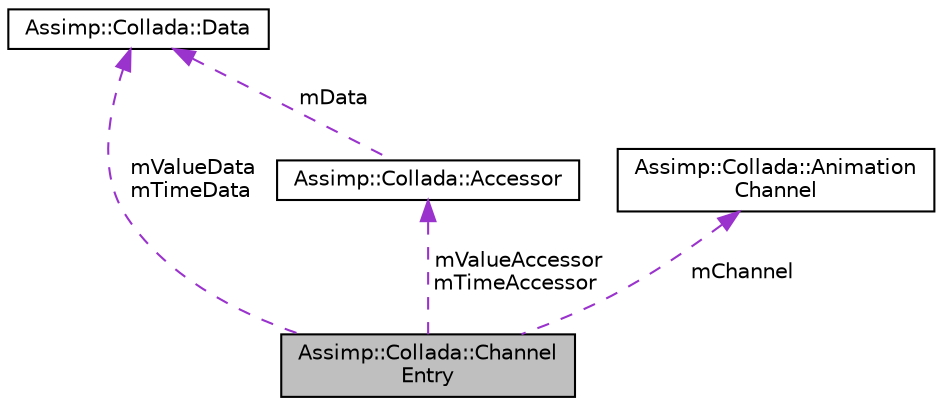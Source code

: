digraph "Assimp::Collada::ChannelEntry"
{
  edge [fontname="Helvetica",fontsize="10",labelfontname="Helvetica",labelfontsize="10"];
  node [fontname="Helvetica",fontsize="10",shape=record];
  Node1 [label="Assimp::Collada::Channel\lEntry",height=0.2,width=0.4,color="black", fillcolor="grey75", style="filled", fontcolor="black"];
  Node2 -> Node1 [dir="back",color="darkorchid3",fontsize="10",style="dashed",label=" mValueData\nmTimeData" ,fontname="Helvetica"];
  Node2 [label="Assimp::Collada::Data",height=0.2,width=0.4,color="black", fillcolor="white", style="filled",URL="$struct_assimp_1_1_collada_1_1_data.html"];
  Node3 -> Node1 [dir="back",color="darkorchid3",fontsize="10",style="dashed",label=" mChannel" ,fontname="Helvetica"];
  Node3 [label="Assimp::Collada::Animation\lChannel",height=0.2,width=0.4,color="black", fillcolor="white", style="filled",URL="$struct_assimp_1_1_collada_1_1_animation_channel.html"];
  Node4 -> Node1 [dir="back",color="darkorchid3",fontsize="10",style="dashed",label=" mValueAccessor\nmTimeAccessor" ,fontname="Helvetica"];
  Node4 [label="Assimp::Collada::Accessor",height=0.2,width=0.4,color="black", fillcolor="white", style="filled",URL="$struct_assimp_1_1_collada_1_1_accessor.html"];
  Node2 -> Node4 [dir="back",color="darkorchid3",fontsize="10",style="dashed",label=" mData" ,fontname="Helvetica"];
}
